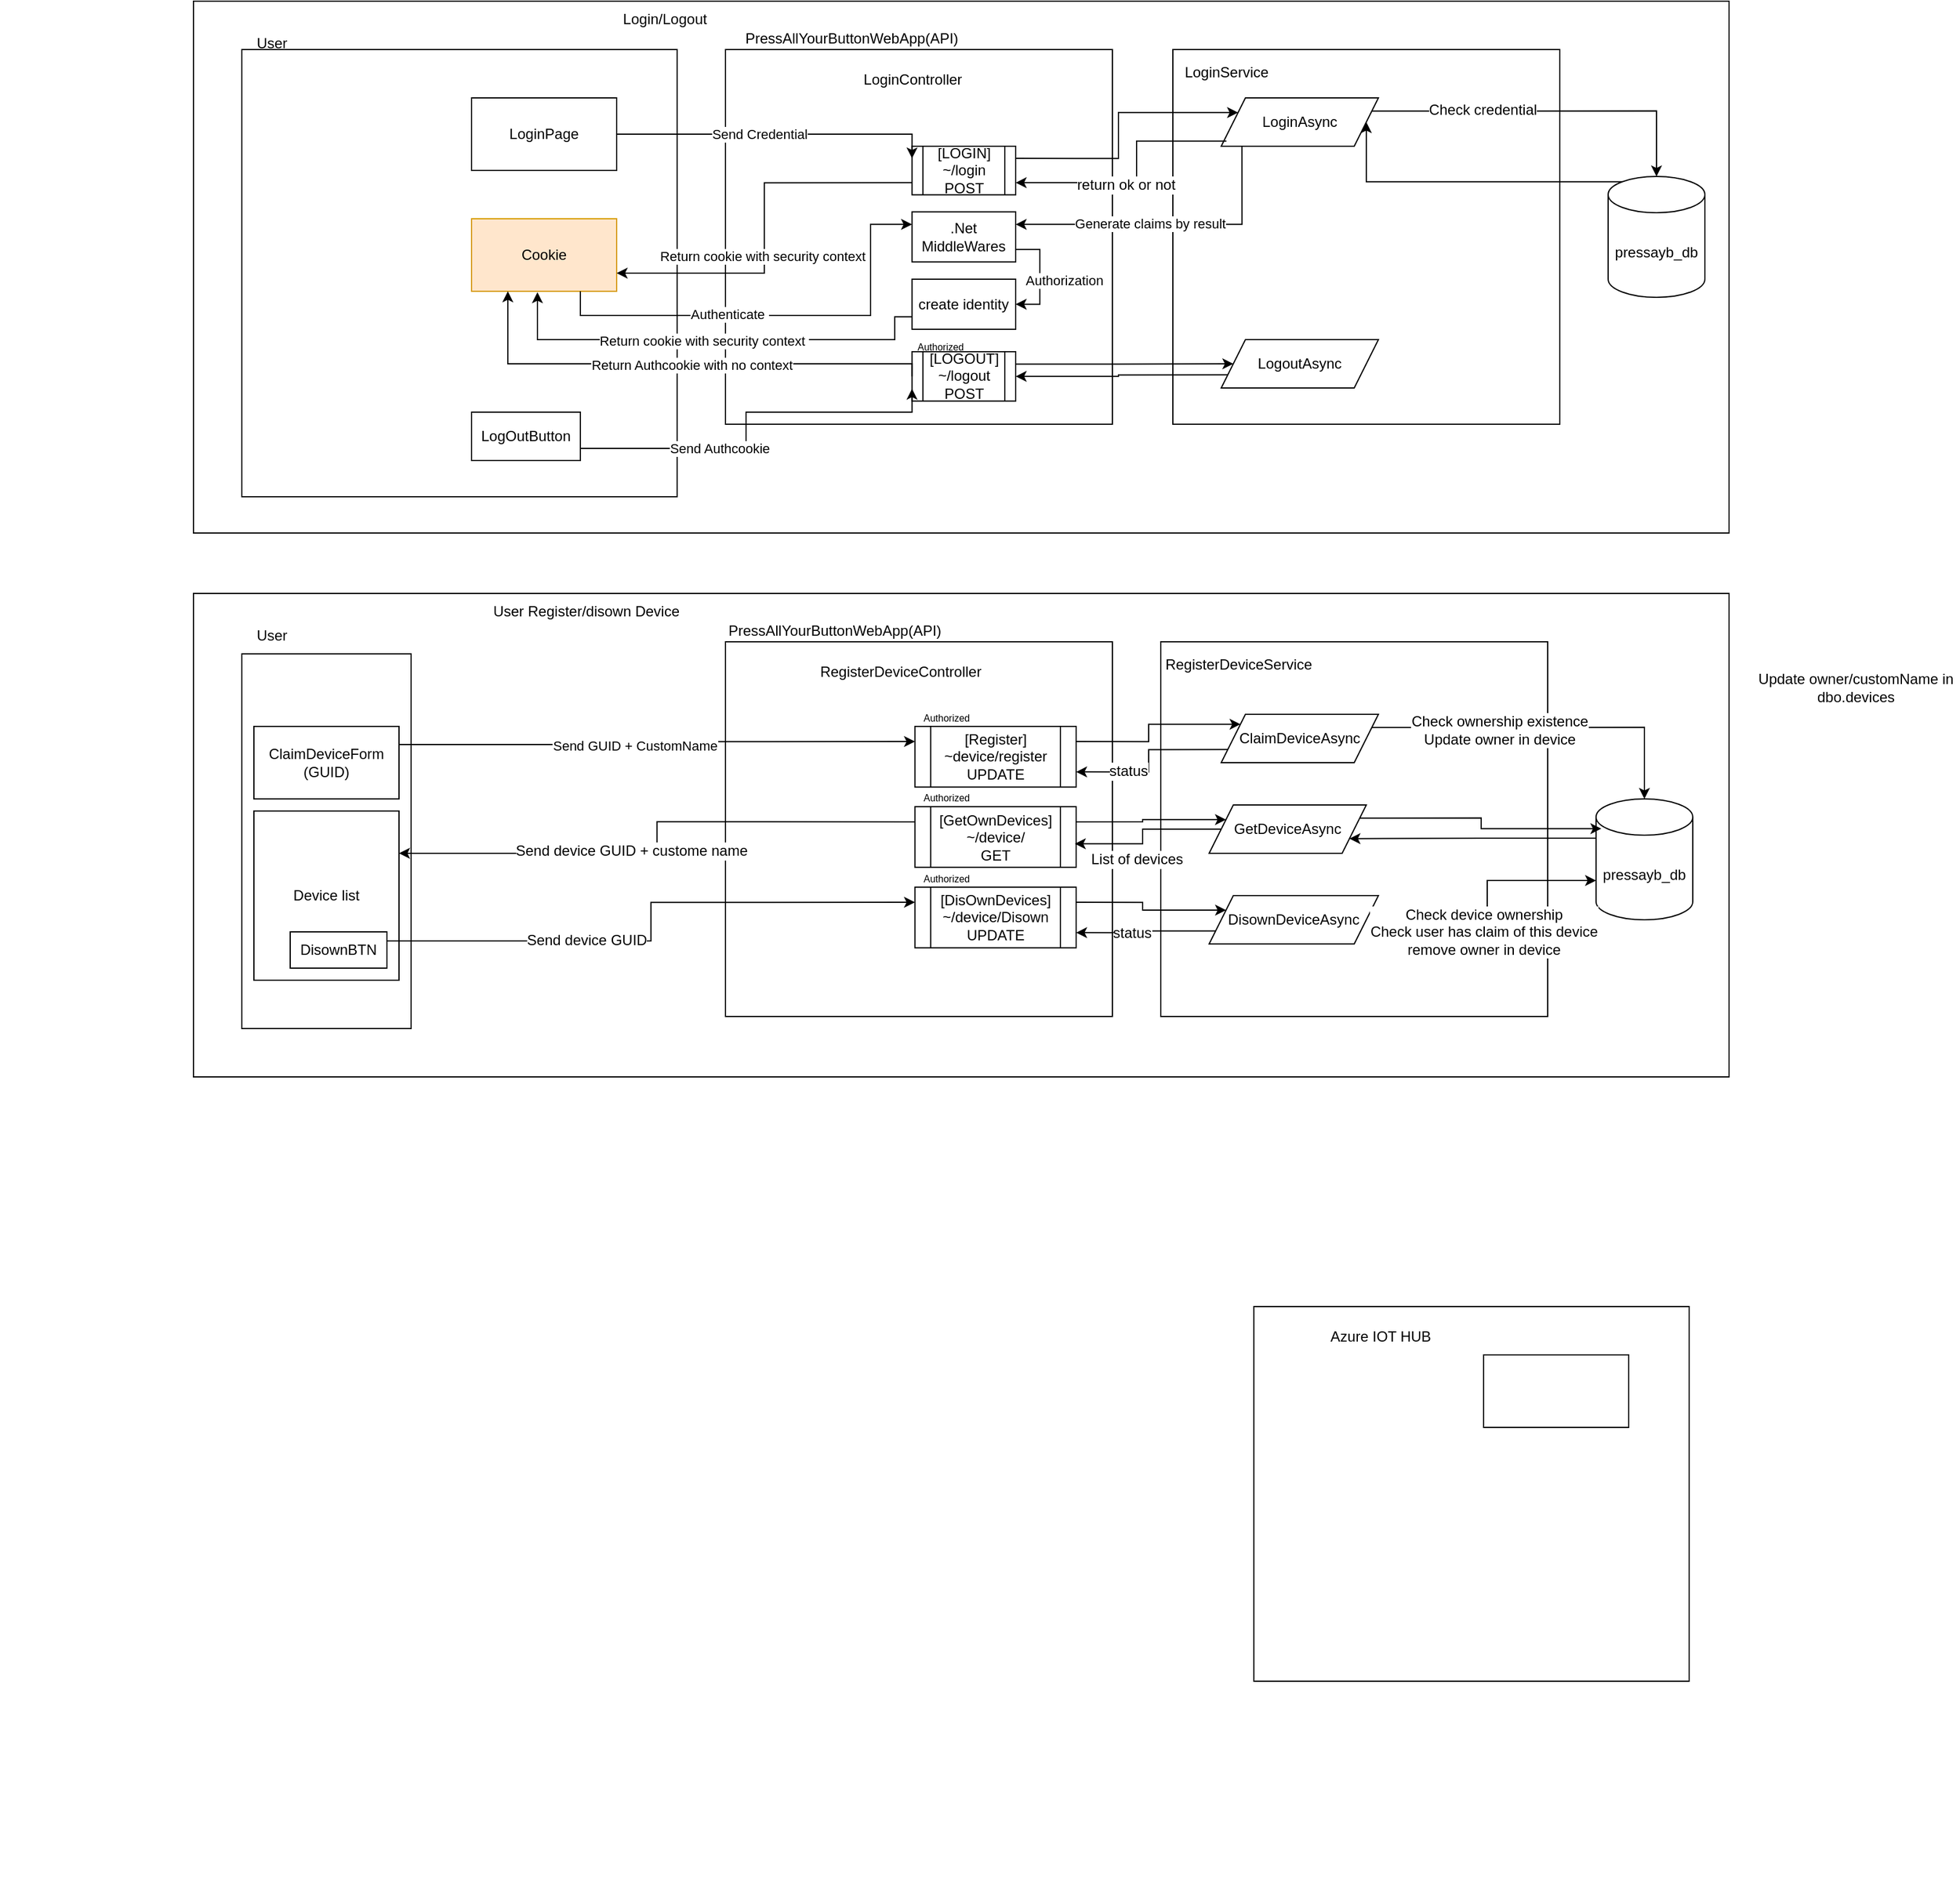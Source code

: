 <mxfile version="16.4.11"><diagram id="bkQU1u9Sxcm-AK3HQYqc" name="Page-1"><mxGraphModel dx="2620" dy="2120" grid="1" gridSize="10" guides="1" tooltips="1" connect="1" arrows="1" fold="1" page="1" pageScale="1" pageWidth="827" pageHeight="1169" math="0" shadow="0"><root><mxCell id="0"/><mxCell id="1" parent="0"/><mxCell id="bzfRo5SqEOhjkDc7_U3s-70" value="" style="rounded=0;whiteSpace=wrap;html=1;" vertex="1" parent="1"><mxGeometry x="150" y="480" width="1270" height="400" as="geometry"/></mxCell><mxCell id="bzfRo5SqEOhjkDc7_U3s-167" value="" style="group" vertex="1" connectable="0" parent="1"><mxGeometry x="950" y="520" width="320" height="310" as="geometry"/></mxCell><mxCell id="bzfRo5SqEOhjkDc7_U3s-168" value="LoginService" style="text;html=1;strokeColor=none;fillColor=none;align=center;verticalAlign=middle;whiteSpace=wrap;rounded=0;" vertex="1" parent="bzfRo5SqEOhjkDc7_U3s-167"><mxGeometry x="120.0" y="9.49" width="108.571" height="18.98" as="geometry"/></mxCell><mxCell id="bzfRo5SqEOhjkDc7_U3s-169" value="" style="group" vertex="1" connectable="0" parent="bzfRo5SqEOhjkDc7_U3s-167"><mxGeometry width="320" height="310" as="geometry"/></mxCell><mxCell id="bzfRo5SqEOhjkDc7_U3s-170" value="" style="rounded=0;whiteSpace=wrap;html=1;align=center;" vertex="1" parent="bzfRo5SqEOhjkDc7_U3s-169"><mxGeometry width="320" height="310" as="geometry"/></mxCell><mxCell id="bzfRo5SqEOhjkDc7_U3s-171" value="ClaimDeviceAsync" style="shape=parallelogram;perimeter=parallelogramPerimeter;whiteSpace=wrap;html=1;fixedSize=1;fontSize=12;" vertex="1" parent="bzfRo5SqEOhjkDc7_U3s-169"><mxGeometry x="50" y="60" width="130" height="40" as="geometry"/></mxCell><mxCell id="bzfRo5SqEOhjkDc7_U3s-173" value="RegisterDeviceService" style="text;html=1;strokeColor=none;fillColor=none;align=center;verticalAlign=middle;whiteSpace=wrap;rounded=0;" vertex="1" parent="bzfRo5SqEOhjkDc7_U3s-169"><mxGeometry x="10" y="10.0" width="108.571" height="18.98" as="geometry"/></mxCell><mxCell id="bzfRo5SqEOhjkDc7_U3s-183" value="GetDeviceAsync" style="shape=parallelogram;perimeter=parallelogramPerimeter;whiteSpace=wrap;html=1;fixedSize=1;fontSize=12;" vertex="1" parent="bzfRo5SqEOhjkDc7_U3s-169"><mxGeometry x="40" y="135" width="130" height="40" as="geometry"/></mxCell><mxCell id="bzfRo5SqEOhjkDc7_U3s-184" value="DisownDeviceAsync" style="shape=parallelogram;perimeter=parallelogramPerimeter;whiteSpace=wrap;html=1;fixedSize=1;fontSize=12;" vertex="1" parent="bzfRo5SqEOhjkDc7_U3s-169"><mxGeometry x="40" y="210" width="140" height="40" as="geometry"/></mxCell><mxCell id="bzfRo5SqEOhjkDc7_U3s-48" value="" style="rounded=0;whiteSpace=wrap;html=1;" vertex="1" parent="1"><mxGeometry x="150" y="-10" width="1270" height="440" as="geometry"/></mxCell><mxCell id="bzfRo5SqEOhjkDc7_U3s-140" value="" style="group" vertex="1" connectable="0" parent="1"><mxGeometry x="960" y="30" width="320" height="310" as="geometry"/></mxCell><mxCell id="bzfRo5SqEOhjkDc7_U3s-142" value="LoginService" style="text;html=1;strokeColor=none;fillColor=none;align=center;verticalAlign=middle;whiteSpace=wrap;rounded=0;" vertex="1" parent="bzfRo5SqEOhjkDc7_U3s-140"><mxGeometry x="120.0" y="9.49" width="108.571" height="18.98" as="geometry"/></mxCell><mxCell id="bzfRo5SqEOhjkDc7_U3s-163" value="" style="group" vertex="1" connectable="0" parent="bzfRo5SqEOhjkDc7_U3s-140"><mxGeometry width="320" height="310" as="geometry"/></mxCell><mxCell id="bzfRo5SqEOhjkDc7_U3s-141" value="" style="rounded=0;whiteSpace=wrap;html=1;align=center;" vertex="1" parent="bzfRo5SqEOhjkDc7_U3s-163"><mxGeometry width="320" height="310" as="geometry"/></mxCell><mxCell id="bzfRo5SqEOhjkDc7_U3s-152" value="LoginAsync" style="shape=parallelogram;perimeter=parallelogramPerimeter;whiteSpace=wrap;html=1;fixedSize=1;fontSize=12;" vertex="1" parent="bzfRo5SqEOhjkDc7_U3s-163"><mxGeometry x="40" y="40" width="130" height="40" as="geometry"/></mxCell><mxCell id="bzfRo5SqEOhjkDc7_U3s-172" value="LoginService" style="text;html=1;strokeColor=none;fillColor=none;align=center;verticalAlign=middle;whiteSpace=wrap;rounded=0;" vertex="1" parent="bzfRo5SqEOhjkDc7_U3s-163"><mxGeometry x="-10" y="10.0" width="108.571" height="18.98" as="geometry"/></mxCell><mxCell id="bzfRo5SqEOhjkDc7_U3s-175" value="LogoutAsync" style="shape=parallelogram;perimeter=parallelogramPerimeter;whiteSpace=wrap;html=1;fixedSize=1;fontSize=12;" vertex="1" parent="bzfRo5SqEOhjkDc7_U3s-163"><mxGeometry x="40" y="240" width="130" height="40" as="geometry"/></mxCell><mxCell id="bzfRo5SqEOhjkDc7_U3s-6" value="" style="group" vertex="1" connectable="0" parent="1"><mxGeometry x="590" y="30" width="320" height="310" as="geometry"/></mxCell><mxCell id="bzfRo5SqEOhjkDc7_U3s-3" value="" style="rounded=0;whiteSpace=wrap;html=1;align=center;" vertex="1" parent="bzfRo5SqEOhjkDc7_U3s-6"><mxGeometry width="320" height="310" as="geometry"/></mxCell><mxCell id="bzfRo5SqEOhjkDc7_U3s-7" value="[LOGIN]&lt;br&gt;~/login POST" style="shape=process;whiteSpace=wrap;html=1;backgroundOutline=1;" vertex="1" parent="bzfRo5SqEOhjkDc7_U3s-6"><mxGeometry x="154.29" y="80" width="85.71" height="40.2" as="geometry"/></mxCell><mxCell id="bzfRo5SqEOhjkDc7_U3s-111" style="edgeStyle=orthogonalEdgeStyle;rounded=0;orthogonalLoop=1;jettySize=auto;html=1;exitX=1;exitY=0.75;exitDx=0;exitDy=0;entryX=1;entryY=0.5;entryDx=0;entryDy=0;" edge="1" parent="bzfRo5SqEOhjkDc7_U3s-6" source="bzfRo5SqEOhjkDc7_U3s-17" target="bzfRo5SqEOhjkDc7_U3s-109"><mxGeometry relative="1" as="geometry"/></mxCell><mxCell id="bzfRo5SqEOhjkDc7_U3s-112" value="Authorization" style="edgeLabel;html=1;align=center;verticalAlign=middle;resizable=0;points=[];" vertex="1" connectable="0" parent="bzfRo5SqEOhjkDc7_U3s-111"><mxGeometry x="0.217" y="2" relative="1" as="geometry"><mxPoint x="18" y="-7" as="offset"/></mxGeometry></mxCell><mxCell id="bzfRo5SqEOhjkDc7_U3s-17" value=".Net MiddleWares" style="rounded=0;whiteSpace=wrap;html=1;" vertex="1" parent="bzfRo5SqEOhjkDc7_U3s-6"><mxGeometry x="154.29" y="134.28" width="85.71" height="41.43" as="geometry"/></mxCell><mxCell id="bzfRo5SqEOhjkDc7_U3s-109" value="create identity" style="rounded=0;whiteSpace=wrap;html=1;" vertex="1" parent="bzfRo5SqEOhjkDc7_U3s-6"><mxGeometry x="154.29" y="190" width="85.71" height="41.43" as="geometry"/></mxCell><mxCell id="bzfRo5SqEOhjkDc7_U3s-128" value="" style="group" vertex="1" connectable="0" parent="bzfRo5SqEOhjkDc7_U3s-6"><mxGeometry x="140" y="240" width="100" height="50.82" as="geometry"/></mxCell><mxCell id="bzfRo5SqEOhjkDc7_U3s-8" value="[LOGOUT]&lt;br&gt;~/logout POST" style="shape=process;whiteSpace=wrap;html=1;backgroundOutline=1;" vertex="1" parent="bzfRo5SqEOhjkDc7_U3s-128"><mxGeometry x="14.29" y="10" width="85.71" height="40.82" as="geometry"/></mxCell><mxCell id="bzfRo5SqEOhjkDc7_U3s-127" value="&lt;font style=&quot;font-size: 8px&quot;&gt;Authorized&lt;/font&gt;" style="text;html=1;strokeColor=none;fillColor=none;align=center;verticalAlign=middle;whiteSpace=wrap;rounded=0;" vertex="1" parent="bzfRo5SqEOhjkDc7_U3s-128"><mxGeometry width="75.652" height="10" as="geometry"/></mxCell><mxCell id="bzfRo5SqEOhjkDc7_U3s-151" value="LoginController" style="text;html=1;strokeColor=none;fillColor=none;align=center;verticalAlign=middle;whiteSpace=wrap;rounded=0;fontSize=12;" vertex="1" parent="bzfRo5SqEOhjkDc7_U3s-6"><mxGeometry x="90" y="10" width="130" height="30" as="geometry"/></mxCell><mxCell id="bzfRo5SqEOhjkDc7_U3s-96" style="edgeStyle=orthogonalEdgeStyle;rounded=0;orthogonalLoop=1;jettySize=auto;html=1;entryX=1;entryY=0.75;entryDx=0;entryDy=0;exitX=0.033;exitY=0.893;exitDx=0;exitDy=0;exitPerimeter=0;" edge="1" parent="1" source="bzfRo5SqEOhjkDc7_U3s-152" target="bzfRo5SqEOhjkDc7_U3s-7"><mxGeometry relative="1" as="geometry"><mxPoint x="990" y="160" as="sourcePoint"/><Array as="points"><mxPoint x="930" y="106"/><mxPoint x="930" y="140"/></Array></mxGeometry></mxCell><mxCell id="bzfRo5SqEOhjkDc7_U3s-156" value="return ok or not" style="edgeLabel;html=1;align=center;verticalAlign=middle;resizable=0;points=[];fontSize=12;" vertex="1" connectable="0" parent="bzfRo5SqEOhjkDc7_U3s-96"><mxGeometry x="0.128" y="2" relative="1" as="geometry"><mxPoint as="offset"/></mxGeometry></mxCell><mxCell id="bzfRo5SqEOhjkDc7_U3s-110" style="edgeStyle=orthogonalEdgeStyle;rounded=0;orthogonalLoop=1;jettySize=auto;html=1;entryX=1;entryY=0.25;entryDx=0;entryDy=0;exitX=0.132;exitY=0.988;exitDx=0;exitDy=0;exitPerimeter=0;" edge="1" parent="1" source="bzfRo5SqEOhjkDc7_U3s-152" target="bzfRo5SqEOhjkDc7_U3s-17"><mxGeometry relative="1" as="geometry"><mxPoint x="990" y="175" as="sourcePoint"/></mxGeometry></mxCell><mxCell id="bzfRo5SqEOhjkDc7_U3s-113" value="Generate claims by result" style="edgeLabel;html=1;align=center;verticalAlign=middle;resizable=0;points=[];" vertex="1" connectable="0" parent="bzfRo5SqEOhjkDc7_U3s-110"><mxGeometry x="0.262" y="-1" relative="1" as="geometry"><mxPoint x="17" as="offset"/></mxGeometry></mxCell><mxCell id="bzfRo5SqEOhjkDc7_U3s-157" style="edgeStyle=orthogonalEdgeStyle;rounded=0;orthogonalLoop=1;jettySize=auto;html=1;exitX=0.145;exitY=0;exitDx=0;exitDy=4.35;exitPerimeter=0;entryX=1;entryY=0.5;entryDx=0;entryDy=0;fontSize=12;" edge="1" parent="1" source="bzfRo5SqEOhjkDc7_U3s-1" target="bzfRo5SqEOhjkDc7_U3s-152"><mxGeometry relative="1" as="geometry"/></mxCell><mxCell id="bzfRo5SqEOhjkDc7_U3s-1" value="pressayb_db&lt;br&gt;" style="shape=cylinder3;whiteSpace=wrap;html=1;boundedLbl=1;backgroundOutline=1;size=15;" vertex="1" parent="1"><mxGeometry x="1320" y="135" width="80" height="100" as="geometry"/></mxCell><mxCell id="bzfRo5SqEOhjkDc7_U3s-10" value="" style="group" vertex="1" connectable="0" parent="1"><mxGeometry x="-10" y="30" width="560" height="490" as="geometry"/></mxCell><mxCell id="bzfRo5SqEOhjkDc7_U3s-11" value="" style="rounded=0;whiteSpace=wrap;html=1;align=center;" vertex="1" parent="bzfRo5SqEOhjkDc7_U3s-10"><mxGeometry x="200" width="360" height="370" as="geometry"/></mxCell><mxCell id="bzfRo5SqEOhjkDc7_U3s-18" value="Cookie" style="rounded=10;whiteSpace=wrap;html=1;fillColor=#ffe6cc;strokeColor=#d79b00;" vertex="1" parent="bzfRo5SqEOhjkDc7_U3s-10"><mxGeometry x="390" y="140" width="120" height="60" as="geometry"/></mxCell><mxCell id="bzfRo5SqEOhjkDc7_U3s-63" value="LoginPage" style="rounded=0;whiteSpace=wrap;html=1;" vertex="1" parent="bzfRo5SqEOhjkDc7_U3s-10"><mxGeometry x="390" y="40" width="120" height="60" as="geometry"/></mxCell><mxCell id="bzfRo5SqEOhjkDc7_U3s-64" value="LogOutButton" style="rounded=0;whiteSpace=wrap;html=1;" vertex="1" parent="bzfRo5SqEOhjkDc7_U3s-10"><mxGeometry x="390" y="300" width="90" height="40" as="geometry"/></mxCell><mxCell id="bzfRo5SqEOhjkDc7_U3s-24" style="edgeStyle=orthogonalEdgeStyle;rounded=0;orthogonalLoop=1;jettySize=auto;html=1;exitX=1;exitY=0.5;exitDx=0;exitDy=0;entryX=0;entryY=0.25;entryDx=0;entryDy=0;" edge="1" parent="1" source="bzfRo5SqEOhjkDc7_U3s-63" target="bzfRo5SqEOhjkDc7_U3s-7"><mxGeometry relative="1" as="geometry"><mxPoint x="540" y="150" as="sourcePoint"/><mxPoint x="730" y="122" as="targetPoint"/><Array as="points"><mxPoint x="744" y="100"/></Array></mxGeometry></mxCell><mxCell id="bzfRo5SqEOhjkDc7_U3s-26" value="Send Credential" style="edgeLabel;html=1;align=center;verticalAlign=middle;resizable=0;points=[];" vertex="1" connectable="0" parent="bzfRo5SqEOhjkDc7_U3s-24"><mxGeometry x="-0.111" relative="1" as="geometry"><mxPoint as="offset"/></mxGeometry></mxCell><mxCell id="bzfRo5SqEOhjkDc7_U3s-25" style="edgeStyle=orthogonalEdgeStyle;rounded=0;orthogonalLoop=1;jettySize=auto;html=1;exitX=0;exitY=0.75;exitDx=0;exitDy=0;entryX=1;entryY=0.75;entryDx=0;entryDy=0;" edge="1" parent="1" source="bzfRo5SqEOhjkDc7_U3s-7" target="bzfRo5SqEOhjkDc7_U3s-18"><mxGeometry relative="1" as="geometry"/></mxCell><mxCell id="bzfRo5SqEOhjkDc7_U3s-27" value="Return cookie with security context&amp;nbsp;" style="edgeLabel;html=1;align=center;verticalAlign=middle;resizable=0;points=[];" vertex="1" connectable="0" parent="bzfRo5SqEOhjkDc7_U3s-25"><mxGeometry x="0.148" relative="1" as="geometry"><mxPoint as="offset"/></mxGeometry></mxCell><mxCell id="bzfRo5SqEOhjkDc7_U3s-28" style="edgeStyle=orthogonalEdgeStyle;rounded=0;orthogonalLoop=1;jettySize=auto;html=1;exitX=0.75;exitY=1;exitDx=0;exitDy=0;entryX=0;entryY=0.25;entryDx=0;entryDy=0;" edge="1" parent="1" source="bzfRo5SqEOhjkDc7_U3s-18" target="bzfRo5SqEOhjkDc7_U3s-17"><mxGeometry relative="1" as="geometry"><Array as="points"><mxPoint x="470" y="250"/><mxPoint x="710" y="250"/><mxPoint x="710" y="175"/></Array></mxGeometry></mxCell><mxCell id="bzfRo5SqEOhjkDc7_U3s-29" value="Authenticate&amp;nbsp;" style="edgeLabel;html=1;align=center;verticalAlign=middle;resizable=0;points=[];" vertex="1" connectable="0" parent="bzfRo5SqEOhjkDc7_U3s-28"><mxGeometry x="0.162" y="1" relative="1" as="geometry"><mxPoint x="-72" as="offset"/></mxGeometry></mxCell><mxCell id="bzfRo5SqEOhjkDc7_U3s-51" value="Login/Logout" style="text;html=1;strokeColor=none;fillColor=none;align=center;verticalAlign=middle;whiteSpace=wrap;rounded=0;" vertex="1" parent="1"><mxGeometry x="510" y="-10" width="60" height="30" as="geometry"/></mxCell><mxCell id="bzfRo5SqEOhjkDc7_U3s-65" style="edgeStyle=orthogonalEdgeStyle;rounded=0;orthogonalLoop=1;jettySize=auto;html=1;exitX=1;exitY=0.75;exitDx=0;exitDy=0;entryX=0;entryY=0.75;entryDx=0;entryDy=0;" edge="1" parent="1" source="bzfRo5SqEOhjkDc7_U3s-64" target="bzfRo5SqEOhjkDc7_U3s-8"><mxGeometry relative="1" as="geometry"><Array as="points"><mxPoint x="607" y="360"/><mxPoint x="607" y="330"/><mxPoint x="744" y="330"/></Array></mxGeometry></mxCell><mxCell id="bzfRo5SqEOhjkDc7_U3s-67" value="Send Authcookie" style="edgeLabel;html=1;align=center;verticalAlign=middle;resizable=0;points=[];" vertex="1" connectable="0" parent="bzfRo5SqEOhjkDc7_U3s-65"><mxGeometry x="-0.289" relative="1" as="geometry"><mxPoint as="offset"/></mxGeometry></mxCell><mxCell id="bzfRo5SqEOhjkDc7_U3s-68" style="edgeStyle=orthogonalEdgeStyle;rounded=0;orthogonalLoop=1;jettySize=auto;html=1;exitX=0;exitY=0.5;exitDx=0;exitDy=0;entryX=0.25;entryY=1;entryDx=0;entryDy=0;" edge="1" parent="1" source="bzfRo5SqEOhjkDc7_U3s-8" target="bzfRo5SqEOhjkDc7_U3s-18"><mxGeometry relative="1" as="geometry"><Array as="points"><mxPoint x="744" y="290"/><mxPoint x="410" y="290"/></Array></mxGeometry></mxCell><mxCell id="bzfRo5SqEOhjkDc7_U3s-69" value="Return Authcookie with no context" style="edgeLabel;html=1;align=center;verticalAlign=middle;resizable=0;points=[];" vertex="1" connectable="0" parent="bzfRo5SqEOhjkDc7_U3s-68"><mxGeometry x="-0.048" y="1" relative="1" as="geometry"><mxPoint as="offset"/></mxGeometry></mxCell><mxCell id="bzfRo5SqEOhjkDc7_U3s-71" value="" style="group" vertex="1" connectable="0" parent="1"><mxGeometry x="590" y="520" width="320" height="310" as="geometry"/></mxCell><mxCell id="bzfRo5SqEOhjkDc7_U3s-72" value="" style="rounded=0;whiteSpace=wrap;html=1;align=center;" vertex="1" parent="bzfRo5SqEOhjkDc7_U3s-71"><mxGeometry width="320" height="310" as="geometry"/></mxCell><mxCell id="bzfRo5SqEOhjkDc7_U3s-115" value="" style="group" vertex="1" connectable="0" parent="bzfRo5SqEOhjkDc7_U3s-71"><mxGeometry x="145" y="57" width="145" height="63.2" as="geometry"/></mxCell><mxCell id="bzfRo5SqEOhjkDc7_U3s-74" value="[Register]&lt;br&gt;~device/register UPDATE" style="shape=process;whiteSpace=wrap;html=1;backgroundOutline=1;" vertex="1" parent="bzfRo5SqEOhjkDc7_U3s-115"><mxGeometry x="11.713" y="13" width="133.287" height="50.2" as="geometry"/></mxCell><mxCell id="bzfRo5SqEOhjkDc7_U3s-114" value="&lt;font style=&quot;font-size: 8px&quot;&gt;Authorized&lt;/font&gt;" style="text;html=1;strokeColor=none;fillColor=none;align=center;verticalAlign=middle;whiteSpace=wrap;rounded=0;" vertex="1" parent="bzfRo5SqEOhjkDc7_U3s-115"><mxGeometry width="75.652" height="10" as="geometry"/></mxCell><mxCell id="bzfRo5SqEOhjkDc7_U3s-121" value="" style="group" vertex="1" connectable="0" parent="bzfRo5SqEOhjkDc7_U3s-71"><mxGeometry x="145" y="123.4" width="145" height="63.2" as="geometry"/></mxCell><mxCell id="bzfRo5SqEOhjkDc7_U3s-122" value="[GetOwnDevices]&lt;br&gt;~/device/&lt;br&gt;GET" style="shape=process;whiteSpace=wrap;html=1;backgroundOutline=1;" vertex="1" parent="bzfRo5SqEOhjkDc7_U3s-121"><mxGeometry x="11.713" y="13" width="133.287" height="50.2" as="geometry"/></mxCell><mxCell id="bzfRo5SqEOhjkDc7_U3s-123" value="&lt;font style=&quot;font-size: 8px&quot;&gt;Authorized&lt;/font&gt;" style="text;html=1;strokeColor=none;fillColor=none;align=center;verticalAlign=middle;whiteSpace=wrap;rounded=0;" vertex="1" parent="bzfRo5SqEOhjkDc7_U3s-121"><mxGeometry width="75.652" height="10" as="geometry"/></mxCell><mxCell id="bzfRo5SqEOhjkDc7_U3s-133" value="" style="group" vertex="1" connectable="0" parent="bzfRo5SqEOhjkDc7_U3s-71"><mxGeometry x="145" y="190" width="145" height="63.2" as="geometry"/></mxCell><mxCell id="bzfRo5SqEOhjkDc7_U3s-134" value="[DisOwnDevices]&lt;br&gt;~/device/Disown&lt;br&gt;UPDATE" style="shape=process;whiteSpace=wrap;html=1;backgroundOutline=1;" vertex="1" parent="bzfRo5SqEOhjkDc7_U3s-133"><mxGeometry x="11.713" y="13" width="133.287" height="50.2" as="geometry"/></mxCell><mxCell id="bzfRo5SqEOhjkDc7_U3s-135" value="&lt;font style=&quot;font-size: 8px&quot;&gt;Authorized&lt;/font&gt;" style="text;html=1;strokeColor=none;fillColor=none;align=center;verticalAlign=middle;whiteSpace=wrap;rounded=0;" vertex="1" parent="bzfRo5SqEOhjkDc7_U3s-133"><mxGeometry width="75.652" height="10" as="geometry"/></mxCell><mxCell id="bzfRo5SqEOhjkDc7_U3s-174" value="RegisterDeviceController" style="text;html=1;strokeColor=none;fillColor=none;align=center;verticalAlign=middle;whiteSpace=wrap;rounded=0;fontSize=12;" vertex="1" parent="bzfRo5SqEOhjkDc7_U3s-71"><mxGeometry x="80" y="10" width="130" height="30" as="geometry"/></mxCell><mxCell id="bzfRo5SqEOhjkDc7_U3s-77" value="" style="group" vertex="1" connectable="0" parent="1"><mxGeometry x="-10" y="530" width="560" height="490" as="geometry"/></mxCell><mxCell id="bzfRo5SqEOhjkDc7_U3s-78" value="" style="rounded=0;whiteSpace=wrap;html=1;align=center;" vertex="1" parent="bzfRo5SqEOhjkDc7_U3s-77"><mxGeometry x="200" width="140" height="310" as="geometry"/></mxCell><mxCell id="bzfRo5SqEOhjkDc7_U3s-81" value="ClaimDeviceForm&lt;br&gt;(GUID)" style="rounded=0;whiteSpace=wrap;html=1;" vertex="1" parent="bzfRo5SqEOhjkDc7_U3s-77"><mxGeometry x="210" y="60" width="120" height="60" as="geometry"/></mxCell><mxCell id="bzfRo5SqEOhjkDc7_U3s-118" value="Device list" style="rounded=0;whiteSpace=wrap;html=1;" vertex="1" parent="bzfRo5SqEOhjkDc7_U3s-77"><mxGeometry x="210" y="130" width="120" height="140" as="geometry"/></mxCell><mxCell id="bzfRo5SqEOhjkDc7_U3s-132" value="DisownBTN" style="rounded=0;whiteSpace=wrap;html=1;fontSize=12;" vertex="1" parent="bzfRo5SqEOhjkDc7_U3s-77"><mxGeometry x="240" y="230" width="80" height="30" as="geometry"/></mxCell><mxCell id="bzfRo5SqEOhjkDc7_U3s-89" value="User Register/disown Device" style="text;html=1;strokeColor=none;fillColor=none;align=center;verticalAlign=middle;whiteSpace=wrap;rounded=0;" vertex="1" parent="1"><mxGeometry x="390" y="480" width="170" height="30" as="geometry"/></mxCell><mxCell id="bzfRo5SqEOhjkDc7_U3s-95" style="edgeStyle=orthogonalEdgeStyle;rounded=0;orthogonalLoop=1;jettySize=auto;html=1;exitX=1;exitY=0.25;exitDx=0;exitDy=0;entryX=0;entryY=0.25;entryDx=0;entryDy=0;" edge="1" parent="1" source="bzfRo5SqEOhjkDc7_U3s-7" target="bzfRo5SqEOhjkDc7_U3s-152"><mxGeometry relative="1" as="geometry"><mxPoint x="990" y="135" as="targetPoint"/></mxGeometry></mxCell><mxCell id="bzfRo5SqEOhjkDc7_U3s-97" value="" style="group" vertex="1" connectable="0" parent="1"><mxGeometry x="827" y="1070" width="560" height="490" as="geometry"/></mxCell><mxCell id="bzfRo5SqEOhjkDc7_U3s-98" value="" style="rounded=0;whiteSpace=wrap;html=1;align=center;" vertex="1" parent="bzfRo5SqEOhjkDc7_U3s-97"><mxGeometry x="200" width="360" height="310" as="geometry"/></mxCell><mxCell id="bzfRo5SqEOhjkDc7_U3s-99" value="Azure IOT HUB" style="text;html=1;strokeColor=none;fillColor=none;align=center;verticalAlign=middle;whiteSpace=wrap;rounded=0;" vertex="1" parent="bzfRo5SqEOhjkDc7_U3s-97"><mxGeometry x="210" y="10" width="190" height="30" as="geometry"/></mxCell><mxCell id="bzfRo5SqEOhjkDc7_U3s-100" value="" style="rounded=0;whiteSpace=wrap;html=1;" vertex="1" parent="bzfRo5SqEOhjkDc7_U3s-97"><mxGeometry x="390" y="40" width="120" height="60" as="geometry"/></mxCell><mxCell id="bzfRo5SqEOhjkDc7_U3s-101" style="edgeStyle=orthogonalEdgeStyle;rounded=0;orthogonalLoop=1;jettySize=auto;html=1;exitX=1;exitY=0.25;exitDx=0;exitDy=0;entryX=0;entryY=0.25;entryDx=0;entryDy=0;" edge="1" parent="1" source="bzfRo5SqEOhjkDc7_U3s-81" target="bzfRo5SqEOhjkDc7_U3s-74"><mxGeometry relative="1" as="geometry"/></mxCell><mxCell id="bzfRo5SqEOhjkDc7_U3s-102" value="Send GUID + CustomName" style="edgeLabel;html=1;align=center;verticalAlign=middle;resizable=0;points=[];" vertex="1" connectable="0" parent="bzfRo5SqEOhjkDc7_U3s-101"><mxGeometry x="-0.093" y="-1" relative="1" as="geometry"><mxPoint as="offset"/></mxGeometry></mxCell><mxCell id="bzfRo5SqEOhjkDc7_U3s-104" style="edgeStyle=orthogonalEdgeStyle;rounded=0;orthogonalLoop=1;jettySize=auto;html=1;exitX=1;exitY=0.25;exitDx=0;exitDy=0;entryX=0.123;entryY=0.205;entryDx=0;entryDy=0;entryPerimeter=0;" edge="1" parent="1" source="bzfRo5SqEOhjkDc7_U3s-74" target="bzfRo5SqEOhjkDc7_U3s-171"><mxGeometry relative="1" as="geometry"><mxPoint x="1020" y="603" as="targetPoint"/></mxGeometry></mxCell><mxCell id="bzfRo5SqEOhjkDc7_U3s-106" value="Update owner/customName in dbo.devices" style="text;html=1;strokeColor=none;fillColor=none;align=center;verticalAlign=middle;whiteSpace=wrap;rounded=0;" vertex="1" parent="1"><mxGeometry x="1440" y="510" width="170" height="95" as="geometry"/></mxCell><mxCell id="bzfRo5SqEOhjkDc7_U3s-126" style="edgeStyle=orthogonalEdgeStyle;rounded=0;orthogonalLoop=1;jettySize=auto;html=1;exitX=0;exitY=0.25;exitDx=0;exitDy=0;entryX=1;entryY=0.25;entryDx=0;entryDy=0;fontSize=8;" edge="1" parent="1" source="bzfRo5SqEOhjkDc7_U3s-122" target="bzfRo5SqEOhjkDc7_U3s-118"><mxGeometry relative="1" as="geometry"/></mxCell><mxCell id="bzfRo5SqEOhjkDc7_U3s-131" value="&lt;font style=&quot;font-size: 12px&quot;&gt;Send device GUID + custome name&lt;/font&gt;" style="edgeLabel;html=1;align=center;verticalAlign=middle;resizable=0;points=[];fontSize=8;" vertex="1" connectable="0" parent="bzfRo5SqEOhjkDc7_U3s-126"><mxGeometry x="0.155" y="-2" relative="1" as="geometry"><mxPoint as="offset"/></mxGeometry></mxCell><mxCell id="bzfRo5SqEOhjkDc7_U3s-129" style="edgeStyle=orthogonalEdgeStyle;rounded=0;orthogonalLoop=1;jettySize=auto;html=1;exitX=0;exitY=0.75;exitDx=0;exitDy=0;entryX=0.454;entryY=1.013;entryDx=0;entryDy=0;entryPerimeter=0;fontSize=8;" edge="1" parent="1" source="bzfRo5SqEOhjkDc7_U3s-109" target="bzfRo5SqEOhjkDc7_U3s-18"><mxGeometry relative="1" as="geometry"><Array as="points"><mxPoint x="730" y="251"/><mxPoint x="730" y="270"/><mxPoint x="434" y="270"/></Array></mxGeometry></mxCell><mxCell id="bzfRo5SqEOhjkDc7_U3s-130" value="&lt;span style=&quot;font-size: 11px&quot;&gt;Return cookie with security context&amp;nbsp;&lt;/span&gt;" style="edgeLabel;html=1;align=center;verticalAlign=middle;resizable=0;points=[];fontSize=8;" vertex="1" connectable="0" parent="bzfRo5SqEOhjkDc7_U3s-129"><mxGeometry x="0.037" y="1" relative="1" as="geometry"><mxPoint as="offset"/></mxGeometry></mxCell><mxCell id="bzfRo5SqEOhjkDc7_U3s-136" style="edgeStyle=orthogonalEdgeStyle;rounded=0;orthogonalLoop=1;jettySize=auto;html=1;exitX=1;exitY=0.25;exitDx=0;exitDy=0;entryX=0;entryY=0.25;entryDx=0;entryDy=0;fontSize=12;" edge="1" parent="1" source="bzfRo5SqEOhjkDc7_U3s-132" target="bzfRo5SqEOhjkDc7_U3s-134"><mxGeometry relative="1" as="geometry"/></mxCell><mxCell id="bzfRo5SqEOhjkDc7_U3s-137" value="Send device GUID" style="edgeLabel;html=1;align=center;verticalAlign=middle;resizable=0;points=[];fontSize=12;" vertex="1" connectable="0" parent="bzfRo5SqEOhjkDc7_U3s-136"><mxGeometry x="-0.298" y="1" relative="1" as="geometry"><mxPoint as="offset"/></mxGeometry></mxCell><mxCell id="bzfRo5SqEOhjkDc7_U3s-5" value="PressAllYourButtonWebApp(API)" style="text;html=1;strokeColor=none;fillColor=none;align=center;verticalAlign=middle;whiteSpace=wrap;rounded=0;" vertex="1" parent="1"><mxGeometry x="640" y="11.02" width="108.571" height="18.98" as="geometry"/></mxCell><mxCell id="bzfRo5SqEOhjkDc7_U3s-12" value="User" style="text;html=1;strokeColor=none;fillColor=none;align=center;verticalAlign=middle;whiteSpace=wrap;rounded=0;" vertex="1" parent="1"><mxGeometry x="120" y="10" width="190" height="30" as="geometry"/></mxCell><mxCell id="bzfRo5SqEOhjkDc7_U3s-79" value="User" style="text;html=1;strokeColor=none;fillColor=none;align=center;verticalAlign=middle;whiteSpace=wrap;rounded=0;" vertex="1" parent="1"><mxGeometry x="120" y="500" width="190" height="30" as="geometry"/></mxCell><mxCell id="bzfRo5SqEOhjkDc7_U3s-73" value="PressAllYourButtonWebApp(API)" style="text;html=1;strokeColor=none;fillColor=none;align=center;verticalAlign=middle;whiteSpace=wrap;rounded=0;" vertex="1" parent="1"><mxGeometry x="626.43" y="501.02" width="108.571" height="18.98" as="geometry"/></mxCell><mxCell id="bzfRo5SqEOhjkDc7_U3s-154" style="edgeStyle=orthogonalEdgeStyle;rounded=0;orthogonalLoop=1;jettySize=auto;html=1;exitX=1;exitY=0.25;exitDx=0;exitDy=0;entryX=0.5;entryY=0;entryDx=0;entryDy=0;entryPerimeter=0;fontSize=12;" edge="1" parent="1" source="bzfRo5SqEOhjkDc7_U3s-152" target="bzfRo5SqEOhjkDc7_U3s-1"><mxGeometry relative="1" as="geometry"/></mxCell><mxCell id="bzfRo5SqEOhjkDc7_U3s-155" value="Check credential" style="edgeLabel;html=1;align=center;verticalAlign=middle;resizable=0;points=[];fontSize=12;" vertex="1" connectable="0" parent="bzfRo5SqEOhjkDc7_U3s-154"><mxGeometry x="-0.37" y="1" relative="1" as="geometry"><mxPoint as="offset"/></mxGeometry></mxCell><mxCell id="bzfRo5SqEOhjkDc7_U3s-187" style="edgeStyle=orthogonalEdgeStyle;rounded=0;orthogonalLoop=1;jettySize=auto;html=1;exitX=0;exitY=0;exitDx=0;exitDy=32.5;exitPerimeter=0;entryX=1;entryY=0.75;entryDx=0;entryDy=0;fontSize=12;" edge="1" parent="1" source="bzfRo5SqEOhjkDc7_U3s-103" target="bzfRo5SqEOhjkDc7_U3s-183"><mxGeometry relative="1" as="geometry"/></mxCell><mxCell id="bzfRo5SqEOhjkDc7_U3s-103" value="pressayb_db&lt;br&gt;" style="shape=cylinder3;whiteSpace=wrap;html=1;boundedLbl=1;backgroundOutline=1;size=15;" vertex="1" parent="1"><mxGeometry x="1310" y="650" width="80" height="100" as="geometry"/></mxCell><mxCell id="bzfRo5SqEOhjkDc7_U3s-176" style="edgeStyle=orthogonalEdgeStyle;rounded=0;orthogonalLoop=1;jettySize=auto;html=1;exitX=1;exitY=0.25;exitDx=0;exitDy=0;entryX=0;entryY=0.5;entryDx=0;entryDy=0;fontSize=12;" edge="1" parent="1" source="bzfRo5SqEOhjkDc7_U3s-8" target="bzfRo5SqEOhjkDc7_U3s-175"><mxGeometry relative="1" as="geometry"/></mxCell><mxCell id="bzfRo5SqEOhjkDc7_U3s-177" style="edgeStyle=orthogonalEdgeStyle;rounded=0;orthogonalLoop=1;jettySize=auto;html=1;exitX=0;exitY=0.75;exitDx=0;exitDy=0;entryX=1;entryY=0.5;entryDx=0;entryDy=0;fontSize=12;" edge="1" parent="1" source="bzfRo5SqEOhjkDc7_U3s-175" target="bzfRo5SqEOhjkDc7_U3s-8"><mxGeometry relative="1" as="geometry"/></mxCell><mxCell id="bzfRo5SqEOhjkDc7_U3s-178" style="edgeStyle=orthogonalEdgeStyle;rounded=0;orthogonalLoop=1;jettySize=auto;html=1;exitX=1;exitY=0.25;exitDx=0;exitDy=0;entryX=0.5;entryY=0;entryDx=0;entryDy=0;entryPerimeter=0;fontSize=12;" edge="1" parent="1" source="bzfRo5SqEOhjkDc7_U3s-171" target="bzfRo5SqEOhjkDc7_U3s-103"><mxGeometry relative="1" as="geometry"/></mxCell><mxCell id="bzfRo5SqEOhjkDc7_U3s-179" value="&lt;span style=&quot;color: rgba(0 , 0 , 0 , 0) ; font-family: monospace ; font-size: 0px ; background-color: rgb(248 , 249 , 250)&quot;&gt;%3CmxGraphModel%3E%3Croot%3E%3CmxCell%20id%3D%220%22%2F%3E%3CmxCell%20id%3D%221%22%20parent%3D%220%22%2F%3E%3CmxCell%20id%3D%222%22%20value%3D%22Check%20existence%2Fown%20status%22%20style%3D%22edgeLabel%3Bhtml%3D1%3Balign%3Dcenter%3BverticalAlign%3Dmiddle%3Bresizable%3D0%3Bpoints%3D%5B%5D%3B%22%20vertex%3D%221%22%20connectable%3D%220%22%20parent%3D%221%22%3E%3CmxGeometry%20x%3D%22939.034%22%20y%3D%22576.552%22%20as%3D%22geometry%22%2F%3E%3C%2FmxCell%3E%3C%2Froot%3E%3C%2FmxGraphModel%3E&lt;/span&gt;&lt;span style=&quot;color: rgba(0 , 0 , 0 , 0) ; font-family: monospace ; font-size: 0px ; background-color: rgb(248 , 249 , 250)&quot;&gt;%3CmxGraphModel%3E%3Croot%3E%3CmxCell%20id%3D%220%22%2F%3E%3CmxCell%20id%3D%221%22%20parent%3D%220%22%2F%3E%3CmxCell%20id%3D%222%22%20value%3D%22Check%20existence%2Fown%20status%22%20style%3D%22edgeLabel%3Bhtml%3D1%3Balign%3Dcenter%3BverticalAlign%3Dmiddle%3Bresizable%3D0%3Bpoints%3D%5B%5D%3B%22%20vertex%3D%221%22%20connectable%3D%220%22%20parent%3D%221%22%3E%3CmxGeometry%20x%3D%22939.034%22%20y%3D%22576.552%22%20as%3D%22geometry%22%2F%3E%3C%2FmxCell%3E%3C%2Froot%3E%3C%2FmxGraphModel%3E&lt;/span&gt;" style="edgeLabel;html=1;align=center;verticalAlign=middle;resizable=0;points=[];fontSize=12;" vertex="1" connectable="0" parent="bzfRo5SqEOhjkDc7_U3s-178"><mxGeometry x="-0.451" y="1" relative="1" as="geometry"><mxPoint as="offset"/></mxGeometry></mxCell><mxCell id="bzfRo5SqEOhjkDc7_U3s-180" value="Check ownership existence&lt;br&gt;Update owner in device" style="edgeLabel;html=1;align=center;verticalAlign=middle;resizable=0;points=[];fontSize=12;" vertex="1" connectable="0" parent="bzfRo5SqEOhjkDc7_U3s-178"><mxGeometry x="-0.262" y="-2" relative="1" as="geometry"><mxPoint as="offset"/></mxGeometry></mxCell><mxCell id="bzfRo5SqEOhjkDc7_U3s-185" style="edgeStyle=orthogonalEdgeStyle;rounded=0;orthogonalLoop=1;jettySize=auto;html=1;exitX=1;exitY=0.25;exitDx=0;exitDy=0;entryX=0;entryY=0.25;entryDx=0;entryDy=0;fontSize=12;" edge="1" parent="1" source="bzfRo5SqEOhjkDc7_U3s-122" target="bzfRo5SqEOhjkDc7_U3s-183"><mxGeometry relative="1" as="geometry"/></mxCell><mxCell id="bzfRo5SqEOhjkDc7_U3s-186" style="edgeStyle=orthogonalEdgeStyle;rounded=0;orthogonalLoop=1;jettySize=auto;html=1;exitX=1;exitY=0.25;exitDx=0;exitDy=0;entryX=0.055;entryY=0.246;entryDx=0;entryDy=0;entryPerimeter=0;fontSize=12;" edge="1" parent="1" source="bzfRo5SqEOhjkDc7_U3s-183" target="bzfRo5SqEOhjkDc7_U3s-103"><mxGeometry relative="1" as="geometry"/></mxCell><mxCell id="bzfRo5SqEOhjkDc7_U3s-188" style="edgeStyle=orthogonalEdgeStyle;rounded=0;orthogonalLoop=1;jettySize=auto;html=1;exitX=0;exitY=0.5;exitDx=0;exitDy=0;entryX=0.992;entryY=0.612;entryDx=0;entryDy=0;entryPerimeter=0;fontSize=12;" edge="1" parent="1" source="bzfRo5SqEOhjkDc7_U3s-183" target="bzfRo5SqEOhjkDc7_U3s-122"><mxGeometry relative="1" as="geometry"/></mxCell><mxCell id="bzfRo5SqEOhjkDc7_U3s-194" value="List of devices" style="edgeLabel;html=1;align=center;verticalAlign=middle;resizable=0;points=[];fontSize=12;" vertex="1" connectable="0" parent="bzfRo5SqEOhjkDc7_U3s-188"><mxGeometry x="0.432" relative="1" as="geometry"><mxPoint x="13" y="13" as="offset"/></mxGeometry></mxCell><mxCell id="bzfRo5SqEOhjkDc7_U3s-189" style="edgeStyle=orthogonalEdgeStyle;rounded=0;orthogonalLoop=1;jettySize=auto;html=1;exitX=1;exitY=0.25;exitDx=0;exitDy=0;entryX=0;entryY=0.25;entryDx=0;entryDy=0;fontSize=12;" edge="1" parent="1" source="bzfRo5SqEOhjkDc7_U3s-134" target="bzfRo5SqEOhjkDc7_U3s-184"><mxGeometry relative="1" as="geometry"/></mxCell><mxCell id="bzfRo5SqEOhjkDc7_U3s-190" style="edgeStyle=orthogonalEdgeStyle;rounded=0;orthogonalLoop=1;jettySize=auto;html=1;exitX=1;exitY=0.25;exitDx=0;exitDy=0;entryX=0;entryY=0;entryDx=0;entryDy=67.5;entryPerimeter=0;fontSize=12;" edge="1" parent="1" source="bzfRo5SqEOhjkDc7_U3s-184" target="bzfRo5SqEOhjkDc7_U3s-103"><mxGeometry relative="1" as="geometry"/></mxCell><mxCell id="bzfRo5SqEOhjkDc7_U3s-191" value="Check device ownership&lt;br&gt;Check user has claim of this device&lt;br&gt;remove owner in device" style="edgeLabel;html=1;align=center;verticalAlign=middle;resizable=0;points=[];fontSize=12;" vertex="1" connectable="0" parent="bzfRo5SqEOhjkDc7_U3s-190"><mxGeometry x="-0.451" y="1" relative="1" as="geometry"><mxPoint x="35" y="20" as="offset"/></mxGeometry></mxCell><mxCell id="bzfRo5SqEOhjkDc7_U3s-192" style="edgeStyle=orthogonalEdgeStyle;rounded=0;orthogonalLoop=1;jettySize=auto;html=1;exitX=0;exitY=0.75;exitDx=0;exitDy=0;entryX=1;entryY=0.75;entryDx=0;entryDy=0;fontSize=12;" edge="1" parent="1" source="bzfRo5SqEOhjkDc7_U3s-171" target="bzfRo5SqEOhjkDc7_U3s-74"><mxGeometry relative="1" as="geometry"/></mxCell><mxCell id="bzfRo5SqEOhjkDc7_U3s-193" value="status" style="edgeLabel;html=1;align=center;verticalAlign=middle;resizable=0;points=[];fontSize=12;" vertex="1" connectable="0" parent="bzfRo5SqEOhjkDc7_U3s-192"><mxGeometry x="0.41" y="-1" relative="1" as="geometry"><mxPoint as="offset"/></mxGeometry></mxCell><mxCell id="bzfRo5SqEOhjkDc7_U3s-195" style="edgeStyle=orthogonalEdgeStyle;rounded=0;orthogonalLoop=1;jettySize=auto;html=1;exitX=0;exitY=0.75;exitDx=0;exitDy=0;entryX=1;entryY=0.75;entryDx=0;entryDy=0;fontSize=12;" edge="1" parent="1" source="bzfRo5SqEOhjkDc7_U3s-184" target="bzfRo5SqEOhjkDc7_U3s-134"><mxGeometry relative="1" as="geometry"/></mxCell><mxCell id="bzfRo5SqEOhjkDc7_U3s-196" value="status" style="edgeLabel;html=1;align=center;verticalAlign=middle;resizable=0;points=[];fontSize=12;" vertex="1" connectable="0" parent="bzfRo5SqEOhjkDc7_U3s-195"><mxGeometry x="0.225" relative="1" as="geometry"><mxPoint as="offset"/></mxGeometry></mxCell></root></mxGraphModel></diagram></mxfile>